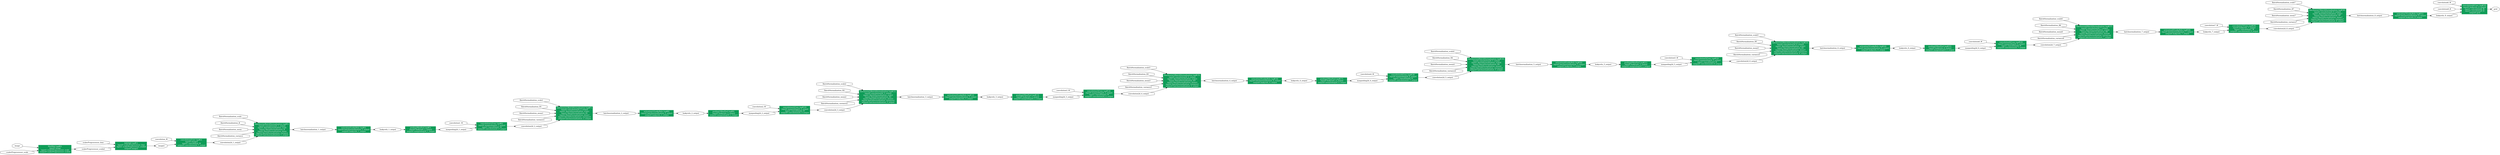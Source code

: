 digraph "Example Model" {
	graph [bb="0,0,16726,1278",
		rankdir=LR
	];
	node [label="\N"];
	"Mul/Mul (op#0)\n input0 image\n input1 scalerPreprocessor_scale\n output0 scalerPreprocessor_scaled"	[URL="javascript:alert('')",
		color="#0F9D58",
		fontcolor="#FFFFFF",
		height=0.94444,
		pos="353.36,45",
		shape=box,
		style=filled,
		width=2.875];
	scalerPreprocessor_scaled0	[height=0.5,
		label=scalerPreprocessor_scaled,
		pos="604.01,45",
		shape=octagon,
		width=3.0876];
	"Mul/Mul (op#0)\n input0 image\n input1 scalerPreprocessor_scale\n output0 scalerPreprocessor_scaled" -> scalerPreprocessor_scaled0	[pos="e,492.62,45 456.93,45 465.39,45 474,45 482.57,45"];
	image0	[height=0.5,
		label=image,
		pos="106.93,72",
		shape=octagon,
		width=0.97707];
	image0 -> "Mul/Mul (op#0)\n input0 image\n input1 scalerPreprocessor_scale\n output0 scalerPreprocessor_scaled"	[pos="e,249.67,56.343 142.18,68.217 167.76,65.392 204.27,61.358 239.71,57.443"];
	scalerPreprocessor_scale0	[height=0.5,
		label=scalerPreprocessor_scale,
		pos="106.93,18",
		shape=octagon,
		width=2.9703];
	scalerPreprocessor_scale0 -> "Mul/Mul (op#0)\n input0 image\n input1 scalerPreprocessor_scale\n output0 scalerPreprocessor_scaled"	[pos="e,249.48,33.636 198.6,28.015 211.94,29.489 225.81,31.022 239.53,32.537"];
	"Add/Add (op#1)\n input0 scalerPreprocessor_bias\n input1 scalerPreprocessor_scaled\n output0 image2"	[URL="javascript:alert('')",
		color="#0F9D58",
		fontcolor="#FFFFFF",
		height=0.94444,
		pos="851.17,72",
		shape=box,
		style=filled,
		width=2.7778];
	scalerPreprocessor_scaled0 -> "Add/Add (op#1)\n input0 scalerPreprocessor_bias\n input1 scalerPreprocessor_scaled\n output0 image2"	[pos="e,750.93,61.07 698.39,55.285 712.22,56.808 726.58,58.389 740.7,59.944"];
	image20	[height=0.5,
		label=image2,
		pos="1058.2,72",
		shape=octagon,
		width=1.1139];
	"Add/Add (op#1)\n input0 scalerPreprocessor_bias\n input1 scalerPreprocessor_scaled\n output0 image2" -> image20	[pos="e,1017.7,72 951.39,72 970.86,72 990.49,72 1007.5,72"];
	scalerPreprocessor_bias0	[height=0.5,
		label=scalerPreprocessor_bias,
		pos="604.01,99",
		shape=octagon,
		width=2.8531];
	scalerPreprocessor_bias0 -> "Add/Add (op#1)\n input0 scalerPreprocessor_bias\n input1 scalerPreprocessor_scaled\n output0 image2"	[pos="e,750.82,82.941 693.87,89.214 709.04,87.543 724.96,85.789 740.6,84.067"];
	"convolution/Conv (op#2)\n input0 image2\n input1 convolution_W\n output0 convolution2d_1_output"	[URL="javascript:alert('')",
		color="#0F9D58",
		fontcolor="#FFFFFF",
		height=0.94444,
		pos="1264.3,99",
		shape=box,
		style=filled,
		width=2.75];
	image20 -> "convolution/Conv (op#2)\n input0 image2\n input1 convolution_W\n output0 convolution2d_1_output"	[pos="e,1165.2,86.021 1098.6,77.206 1115,79.379 1134.9,82.02 1155.2,84.703"];
	convolution2d_1_output0	[height=0.5,
		label=convolution2d_1_output,
		pos="1525.2,99",
		shape=octagon,
		width=2.9117];
	"convolution/Conv (op#2)\n input0 image2\n input1 convolution_W\n output0 convolution2d_1_output" -> convolution2d_1_output0	[pos="e,1420.4,99 1363.5,99 1378.8,99 1394.7,99 1410.2,99"];
	convolution_W0	[height=0.5,
		label=convolution_W,
		pos="1058.2,126",
		shape=octagon,
		width=1.9737];
	convolution_W0 -> "convolution/Conv (op#2)\n input0 image2\n input1 convolution_W\n output0 convolution2d_1_output"	[pos="e,1165.2,111.98 1124.6,117.35 1134.4,116.05 1144.8,114.68 1155.2,113.3"];
	"batchnorm/BatchNormalization (op#3)\n input0 convolution2d_1_output\n input1 BatchNormalization_scale\n input2 BatchNormalization_\
B\n input3 BatchNormalization_mean\n input4 BatchNormalization_variance\n output0 batchnormalization_1_output"	[URL="javascript:alert('')",
		color="#0F9D58",
		fontcolor="#FFFFFF",
		height=1.5694,
		pos="1801.6,207",
		shape=box,
		style=filled,
		width=3.1806];
	convolution2d_1_output0 -> "batchnorm/BatchNormalization (op#3)\n input0 convolution2d_1_output\n input1 BatchNormalization_scale\n input2 BatchNormalization_\
B\n input3 BatchNormalization_mean\n input4 BatchNormalization_variance\n output0 batchnormalization_1_output"	[pos="e,1705.6,150.35 1600.8,111.51 1617.6,115.32 1635.2,120.1 1651.1,126 1666.1,131.56 1681.5,138.4 1696.4,145.73"];
	batchnormalization_1_output0	[height=0.5,
		label=batchnormalization_1_output,
		pos="2075.9,207",
		shape=octagon,
		width=3.4393];
	"batchnorm/BatchNormalization (op#3)\n input0 convolution2d_1_output\n input1 BatchNormalization_scale\n input2 BatchNormalization_\
B\n input3 BatchNormalization_mean\n input4 BatchNormalization_variance\n output0 batchnormalization_1_output" -> batchnormalization_1_output0	[pos="e,1951.9,207 1916.1,207 1924.6,207 1933.2,207 1941.8,207"];
	BatchNormalization_scale0	[height=0.5,
		label=BatchNormalization_scale,
		pos="1525.2,315",
		shape=octagon,
		width=3.1462];
	BatchNormalization_scale0 -> "batchnorm/BatchNormalization (op#3)\n input0 convolution2d_1_output\n input1 BatchNormalization_scale\n input2 BatchNormalization_\
B\n input3 BatchNormalization_mean\n input4 BatchNormalization_variance\n output0 batchnormalization_1_output"	[pos="e,1705.6,263.65 1603.2,301.96 1619.2,298.24 1635.9,293.63 1651.1,288 1666.1,282.44 1681.5,275.6 1696.4,268.27"];
	BatchNormalization_B0	[height=0.5,
		label=BatchNormalization_B,
		pos="1525.2,261",
		shape=octagon,
		width=2.7944];
	BatchNormalization_B0 -> "batchnorm/BatchNormalization (op#3)\n input0 convolution2d_1_output\n input1 BatchNormalization_scale\n input2 BatchNormalization_\
B\n input3 BatchNormalization_mean\n input4 BatchNormalization_variance\n output0 batchnormalization_1_output"	[pos="e,1687.1,229.33 1593.7,247.72 1618.9,242.76 1648.3,236.96 1677,231.32"];
	BatchNormalization_mean0	[height=0.5,
		label=BatchNormalization_mean,
		pos="1525.2,207",
		shape=octagon,
		width=3.2048];
	BatchNormalization_mean0 -> "batchnorm/BatchNormalization (op#3)\n input0 convolution2d_1_output\n input1 BatchNormalization_scale\n input2 BatchNormalization_\
B\n input3 BatchNormalization_mean\n input4 BatchNormalization_variance\n output0 batchnormalization_1_output"	[pos="e,1686.9,207 1640.6,207 1652.5,207 1664.7,207 1676.8,207"];
	BatchNormalization_variance0	[height=0.5,
		label=BatchNormalization_variance,
		pos="1525.2,153",
		shape=octagon,
		width=3.4979];
	BatchNormalization_variance0 -> "batchnorm/BatchNormalization (op#3)\n input0 convolution2d_1_output\n input1 BatchNormalization_scale\n input2 BatchNormalization_\
B\n input3 BatchNormalization_mean\n input4 BatchNormalization_variance\n output0 batchnormalization_1_output"	[pos="e,1687.1,184.66 1600.8,167.68 1624.4,172.32 1651.1,177.58 1677.1,182.7"];
	"activation/LeakyRelu (op#4)\n input0 batchnormalization_1_output\n output0 leakyrelu_1_output"	[URL="javascript:alert('')",
		color="#0F9D58",
		fontcolor="#FFFFFF",
		height=0.73611,
		pos="2344.8,207",
		shape=box,
		style=filled,
		width=3.0278];
	batchnormalization_1_output0 -> "activation/LeakyRelu (op#4)\n input0 batchnormalization_1_output\n output0 leakyrelu_1_output"	[pos="e,2235.5,207 2199.8,207 2208.3,207 2216.8,207 2225.2,207"];
	leakyrelu_1_output0	[height=0.5,
		label=leakyrelu_1_output,
		pos="2575.6,207",
		shape=octagon,
		width=2.3841];
	"activation/LeakyRelu (op#4)\n input0 batchnormalization_1_output\n output0 leakyrelu_1_output" -> leakyrelu_1_output0	[pos="e,2489.6,207 2453.8,207 2462.4,207 2471,207 2479.4,207"];
	"pooling/MaxPool (op#5)\n input0 leakyrelu_1_output\n output0 maxpooling2d_1_output"	[URL="javascript:alert('')",
		color="#0F9D58",
		fontcolor="#FFFFFF",
		height=0.73611,
		pos="2796.9,207",
		shape=box,
		style=filled,
		width=2.7639];
	leakyrelu_1_output0 -> "pooling/MaxPool (op#5)\n input0 leakyrelu_1_output\n output0 maxpooling2d_1_output"	[pos="e,2697.1,207 2661.4,207 2669.8,207 2678.4,207 2687,207"];
	maxpooling2d_1_output0	[height=0.5,
		label=maxpooling2d_1_output,
		pos="3037.9,207",
		shape=octagon,
		width=2.9312];
	"pooling/MaxPool (op#5)\n input0 leakyrelu_1_output\n output0 maxpooling2d_1_output" -> maxpooling2d_1_output0	[pos="e,2932.4,207 2896.5,207 2905,207 2913.7,207 2922.3,207"];
	"convolution1/Conv (op#6)\n input0 maxpooling2d_1_output\n input1 convolution1_W\n output0 convolution2d_2_output"	[URL="javascript:alert('')",
		color="#0F9D58",
		fontcolor="#FFFFFF",
		height=0.94444,
		pos="3278.5,234",
		shape=box,
		style=filled,
		width=2.75];
	maxpooling2d_1_output0 -> "convolution1/Conv (op#6)\n input0 maxpooling2d_1_output\n input1 convolution1_W\n output0 convolution2d_2_output"	[pos="e,3179.2,222.88 3128.1,217.09 3141.5,218.61 3155.5,220.19 3169.2,221.75"];
	convolution2d_2_output0	[height=0.5,
		label=convolution2d_2_output,
		pos="3544.3,234",
		shape=octagon,
		width=2.9117];
	"convolution1/Conv (op#6)\n input0 maxpooling2d_1_output\n input1 convolution1_W\n output0 convolution2d_2_output" -> convolution2d_2_output0	[pos="e,3439.2,234 3377.7,234 3394.5,234 3412,234 3429.2,234"];
	convolution1_W0	[height=0.5,
		label=convolution1_W,
		pos="3037.9,261",
		shape=octagon,
		width=2.1105];
	convolution1_W0 -> "convolution1/Conv (op#6)\n input0 maxpooling2d_1_output\n input1 convolution1_W\n output0 convolution2d_2_output"	[pos="e,3179.1,245.14 3111.1,252.83 3129.4,250.76 3149.3,248.5 3168.9,246.29"];
	"batchnorm1/BatchNormalization (op#7)\n input0 convolution2d_2_output\n input1 BatchNormalization_scale1\n input2 BatchNormalization_\
B1\n input3 BatchNormalization_mean1\n input4 BatchNormalization_variance1\n output0 batchnormalization_2_output"	[URL="javascript:alert('')",
		color="#0F9D58",
		fontcolor="#FFFFFF",
		height=1.5694,
		pos="3829.1,342",
		shape=box,
		style=filled,
		width=3.2778];
	convolution2d_2_output0 -> "batchnorm1/BatchNormalization (op#7)\n input0 convolution2d_2_output\n input1 BatchNormalization_scale1\n input2 BatchNormalization_\
B1\n input3 BatchNormalization_mean1\n input4 BatchNormalization_variance1\n output0 batchnormalization_2_output"	[pos="e,3731.3,285.49 3621.8,246.17 3639.6,250.02 3658.3,254.91 3675.1,261 3690.7,266.62 3706.7,273.58 3722.2,281.05"];
	batchnormalization_2_output0	[height=0.5,
		label=batchnormalization_2_output,
		pos="4107,342",
		shape=octagon,
		width=3.4393];
	"batchnorm1/BatchNormalization (op#7)\n input0 convolution2d_2_output\n input1 BatchNormalization_scale1\n input2 BatchNormalization_\
B1\n input3 BatchNormalization_mean1\n input4 BatchNormalization_variance1\n output0 batchnormalization_2_output" -> batchnormalization_2_output0	[pos="e,3983,342 3947.5,342 3955.9,342 3964.3,342 3972.7,342"];
	BatchNormalization_scale10	[height=0.5,
		label=BatchNormalization_scale1,
		pos="3544.3,450",
		shape=octagon,
		width=3.2634];
	BatchNormalization_scale10 -> "batchnorm1/BatchNormalization (op#7)\n input0 convolution2d_2_output\n input1 BatchNormalization_scale1\n input2 BatchNormalization_\
B1\n input3 BatchNormalization_mean1\n input4 BatchNormalization_variance1\n output0 batchnormalization_2_output"	[pos="e,3731.3,398.51 3625.6,437 3642.2,433.28 3659.4,428.66 3675.1,423 3690.7,417.38 3706.7,410.42 3722.2,402.95"];
	BatchNormalization_B10	[height=0.5,
		label=BatchNormalization_B1,
		pos="3544.3,396",
		shape=octagon,
		width=2.9117];
	BatchNormalization_B10 -> "batchnorm1/BatchNormalization (op#7)\n input0 convolution2d_2_output\n input1 BatchNormalization_scale1\n input2 BatchNormalization_\
B1\n input3 BatchNormalization_mean1\n input4 BatchNormalization_variance1\n output0 batchnormalization_2_output"	[pos="e,3710.9,364.39 3615.2,382.65 3641.2,377.7 3671.5,371.91 3700.9,366.29"];
	BatchNormalization_mean10	[height=0.5,
		label=BatchNormalization_mean1,
		pos="3544.3,342",
		shape=octagon,
		width=3.322];
	BatchNormalization_mean10 -> "batchnorm1/BatchNormalization (op#7)\n input0 convolution2d_2_output\n input1 BatchNormalization_scale1\n input2 BatchNormalization_\
B1\n input3 BatchNormalization_mean1\n input4 BatchNormalization_variance1\n output0 batchnormalization_2_output"	[pos="e,3711.1,342 3664,342 3676.2,342 3688.6,342 3700.8,342"];
	BatchNormalization_variance10	[height=0.5,
		label=BatchNormalization_variance1,
		pos="3544.3,288",
		shape=octagon,
		width=3.6347];
	BatchNormalization_variance10 -> "batchnorm1/BatchNormalization (op#7)\n input0 convolution2d_2_output\n input1 BatchNormalization_scale1\n input2 BatchNormalization_\
B1\n input3 BatchNormalization_mean1\n input4 BatchNormalization_variance1\n output0 batchnormalization_2_output"	[pos="e,3711.1,319.66 3622.6,302.76 3646.9,307.4 3674.5,312.66 3701.3,317.78"];
	"activation1/LeakyRelu (op#8)\n input0 batchnormalization_2_output\n output0 leakyrelu_2_output"	[URL="javascript:alert('')",
		color="#0F9D58",
		fontcolor="#FFFFFF",
		height=0.73611,
		pos="4375.8,342",
		shape=box,
		style=filled,
		width=3.0278];
	batchnormalization_2_output0 -> "activation1/LeakyRelu (op#8)\n input0 batchnormalization_2_output\n output0 leakyrelu_2_output"	[pos="e,4266.5,342 4230.8,342 4239.3,342 4247.8,342 4256.2,342"];
	leakyrelu_2_output0	[height=0.5,
		label=leakyrelu_2_output,
		pos="4606.6,342",
		shape=octagon,
		width=2.3841];
	"activation1/LeakyRelu (op#8)\n input0 batchnormalization_2_output\n output0 leakyrelu_2_output" -> leakyrelu_2_output0	[pos="e,4520.7,342 4484.8,342 4493.4,342 4502,342 4510.4,342"];
	"pooling1/MaxPool (op#9)\n input0 leakyrelu_2_output\n output0 maxpooling2d_2_output"	[URL="javascript:alert('')",
		color="#0F9D58",
		fontcolor="#FFFFFF",
		height=0.73611,
		pos="4827.9,342",
		shape=box,
		style=filled,
		width=2.7639];
	leakyrelu_2_output0 -> "pooling1/MaxPool (op#9)\n input0 leakyrelu_2_output\n output0 maxpooling2d_2_output"	[pos="e,4728.1,342 4692.4,342 4700.8,342 4709.4,342 4718,342"];
	maxpooling2d_2_output0	[height=0.5,
		label=maxpooling2d_2_output,
		pos="5069,342",
		shape=octagon,
		width=2.9312];
	"pooling1/MaxPool (op#9)\n input0 leakyrelu_2_output\n output0 maxpooling2d_2_output" -> maxpooling2d_2_output0	[pos="e,4963.4,342 4927.5,342 4936,342 4944.7,342 4953.3,342"];
	"convolution2/Conv (op#10)\n input0 maxpooling2d_2_output\n input1 convolution2_W\n output0 convolution2d_3_output"	[URL="javascript:alert('')",
		color="#0F9D58",
		fontcolor="#FFFFFF",
		height=0.94444,
		pos="5309.5,369",
		shape=box,
		style=filled,
		width=2.75];
	maxpooling2d_2_output0 -> "convolution2/Conv (op#10)\n input0 maxpooling2d_2_output\n input1 convolution2_W\n output0 convolution2d_3_output"	[pos="e,5210.2,357.88 5159.1,352.09 5172.5,353.61 5186.5,355.19 5200.3,356.75"];
	convolution2d_3_output0	[height=0.5,
		label=convolution2d_3_output,
		pos="5575.3,369",
		shape=octagon,
		width=2.9117];
	"convolution2/Conv (op#10)\n input0 maxpooling2d_2_output\n input1 convolution2_W\n output0 convolution2d_3_output" -> convolution2d_3_output0	[pos="e,5470.3,369 5408.7,369 5425.5,369 5443.1,369 5460.2,369"];
	convolution2_W0	[height=0.5,
		label=convolution2_W,
		pos="5069,396",
		shape=octagon,
		width=2.1105];
	convolution2_W0 -> "convolution2/Conv (op#10)\n input0 maxpooling2d_2_output\n input1 convolution2_W\n output0 convolution2d_3_output"	[pos="e,5210.1,380.14 5142.2,387.83 5160.4,385.76 5180.3,383.5 5199.9,381.29"];
	"batchnorm2/BatchNormalization (op#11)\n input0 convolution2d_3_output\n input1 BatchNormalization_scale2\n input2 BatchNormalization_\
B2\n input3 BatchNormalization_mean2\n input4 BatchNormalization_variance2\n output0 batchnormalization_3_output"	[URL="javascript:alert('')",
		color="#0F9D58",
		fontcolor="#FFFFFF",
		height=1.5694,
		pos="5863.2,477",
		shape=box,
		style=filled,
		width=3.3611];
	convolution2d_3_output0 -> "batchnorm2/BatchNormalization (op#11)\n input0 convolution2d_3_output\n input1 BatchNormalization_scale2\n input2 BatchNormalization_\
B2\n input3 BatchNormalization_mean2\n input4 BatchNormalization_variance2\n output0 batchnormalization_3_output"	[pos="e,5762.9,420.33 5652.5,381.2 5670.4,385.06 5689.1,389.94 5706.2,396 5721.9,401.6 5738.1,408.51 5753.7,415.92"];
	batchnormalization_3_output0	[height=0.5,
		label=batchnormalization_3_output,
		pos="6144,477",
		shape=octagon,
		width=3.4393];
	"batchnorm2/BatchNormalization (op#11)\n input0 convolution2d_3_output\n input1 BatchNormalization_scale2\n input2 BatchNormalization_\
B2\n input3 BatchNormalization_mean2\n input4 BatchNormalization_variance2\n output0 batchnormalization_3_output" -> batchnormalization_3_output0	[pos="e,6020,477 5984.4,477 5992.9,477 6001.5,477 6010,477"];
	BatchNormalization_scale20	[height=0.5,
		label=BatchNormalization_scale2,
		pos="5575.3,585",
		shape=octagon,
		width=3.2634];
	BatchNormalization_scale20 -> "batchnorm2/BatchNormalization (op#11)\n input0 convolution2d_3_output\n input1 BatchNormalization_scale2\n input2 BatchNormalization_\
B2\n input3 BatchNormalization_mean2\n input4 BatchNormalization_variance2\n output0 batchnormalization_3_output"	[pos="e,5762.9,533.67 5656.6,571.9 5673.2,568.19 5690.5,563.6 5706.2,558 5721.9,552.4 5738.1,545.49 5753.7,538.08"];
	BatchNormalization_B20	[height=0.5,
		label=BatchNormalization_B2,
		pos="5575.3,531",
		shape=octagon,
		width=2.9117];
	BatchNormalization_B20 -> "batchnorm2/BatchNormalization (op#11)\n input0 convolution2d_3_output\n input1 BatchNormalization_scale2\n input2 BatchNormalization_\
B2\n input3 BatchNormalization_mean2\n input4 BatchNormalization_variance2\n output0 batchnormalization_3_output"	[pos="e,5742,499.7 5646.6,517.72 5672.5,512.84 5702.6,507.14 5732,501.58"];
	BatchNormalization_mean20	[height=0.5,
		label=BatchNormalization_mean2,
		pos="5575.3,477",
		shape=octagon,
		width=3.322];
	BatchNormalization_mean20 -> "batchnorm2/BatchNormalization (op#11)\n input0 convolution2d_3_output\n input1 BatchNormalization_scale2\n input2 BatchNormalization_\
B2\n input3 BatchNormalization_mean2\n input4 BatchNormalization_variance2\n output0 batchnormalization_3_output"	[pos="e,5742,477 5695.1,477 5707.2,477 5719.5,477 5731.7,477"];
	BatchNormalization_variance20	[height=0.5,
		label=BatchNormalization_variance2,
		pos="5575.3,423",
		shape=octagon,
		width=3.6347];
	BatchNormalization_variance20 -> "batchnorm2/BatchNormalization (op#11)\n input0 convolution2d_3_output\n input1 BatchNormalization_scale2\n input2 BatchNormalization_\
B2\n input3 BatchNormalization_mean2\n input4 BatchNormalization_variance2\n output0 batchnormalization_3_output"	[pos="e,5742,454.3 5654.1,437.68 5678.1,442.23 5705.3,447.36 5731.9,452.38"];
	"activation2/LeakyRelu (op#12)\n input0 batchnormalization_3_output\n output0 leakyrelu_3_output"	[URL="javascript:alert('')",
		color="#0F9D58",
		fontcolor="#FFFFFF",
		height=0.73611,
		pos="6412.8,477",
		shape=box,
		style=filled,
		width=3.0278];
	batchnormalization_3_output0 -> "activation2/LeakyRelu (op#12)\n input0 batchnormalization_3_output\n output0 leakyrelu_3_output"	[pos="e,6303.5,477 6267.9,477 6276.3,477 6284.8,477 6293.3,477"];
	leakyrelu_3_output0	[height=0.5,
		label=leakyrelu_3_output,
		pos="6643.6,477",
		shape=octagon,
		width=2.3841];
	"activation2/LeakyRelu (op#12)\n input0 batchnormalization_3_output\n output0 leakyrelu_3_output" -> leakyrelu_3_output0	[pos="e,6557.7,477 6521.9,477 6530.4,477 6539,477 6547.5,477"];
	"pooling2/MaxPool (op#13)\n input0 leakyrelu_3_output\n output0 maxpooling2d_3_output"	[URL="javascript:alert('')",
		color="#0F9D58",
		fontcolor="#FFFFFF",
		height=0.73611,
		pos="6865,477",
		shape=box,
		style=filled,
		width=2.7639];
	leakyrelu_3_output0 -> "pooling2/MaxPool (op#13)\n input0 leakyrelu_3_output\n output0 maxpooling2d_3_output"	[pos="e,6765.1,477 6729.4,477 6737.8,477 6746.4,477 6755,477"];
	maxpooling2d_3_output0	[height=0.5,
		label=maxpooling2d_3_output,
		pos="7106,477",
		shape=octagon,
		width=2.9312];
	"pooling2/MaxPool (op#13)\n input0 leakyrelu_3_output\n output0 maxpooling2d_3_output" -> maxpooling2d_3_output0	[pos="e,7000.4,477 6964.6,477 6973.1,477 6981.7,477 6990.3,477"];
	"convolution3/Conv (op#14)\n input0 maxpooling2d_3_output\n input1 convolution3_W\n output0 convolution2d_4_output"	[URL="javascript:alert('')",
		color="#0F9D58",
		fontcolor="#FFFFFF",
		height=0.94444,
		pos="7346.5,504",
		shape=box,
		style=filled,
		width=2.75];
	maxpooling2d_3_output0 -> "convolution3/Conv (op#14)\n input0 maxpooling2d_3_output\n input1 convolution3_W\n output0 convolution2d_4_output"	[pos="e,7247.3,492.88 7196.1,487.09 7209.6,488.61 7223.5,490.19 7237.3,491.75"];
	convolution2d_4_output0	[height=0.5,
		label=convolution2d_4_output,
		pos="7612.4,504",
		shape=octagon,
		width=2.9117];
	"convolution3/Conv (op#14)\n input0 maxpooling2d_3_output\n input1 convolution3_W\n output0 convolution2d_4_output" -> convolution2d_4_output0	[pos="e,7507.3,504 7445.8,504 7462.5,504 7480.1,504 7497.2,504"];
	convolution3_W0	[height=0.5,
		label=convolution3_W,
		pos="7106,531",
		shape=octagon,
		width=2.1105];
	convolution3_W0 -> "convolution3/Conv (op#14)\n input0 maxpooling2d_3_output\n input1 convolution3_W\n output0 convolution2d_4_output"	[pos="e,7247.1,515.14 7179.2,522.83 7197.4,520.76 7217.4,518.5 7236.9,516.29"];
	"batchnorm3/BatchNormalization (op#15)\n input0 convolution2d_4_output\n input1 BatchNormalization_scale3\n input2 BatchNormalization_\
B3\n input3 BatchNormalization_mean3\n input4 BatchNormalization_variance3\n output0 batchnormalization_4_output"	[URL="javascript:alert('')",
		color="#0F9D58",
		fontcolor="#FFFFFF",
		height=1.5694,
		pos="7900.2,612",
		shape=box,
		style=filled,
		width=3.3611];
	convolution2d_4_output0 -> "batchnorm3/BatchNormalization (op#15)\n input0 convolution2d_4_output\n input1 BatchNormalization_scale3\n input2 BatchNormalization_\
B3\n input3 BatchNormalization_mean3\n input4 BatchNormalization_variance3\n output0 batchnormalization_4_output"	[pos="e,7799.9,555.33 7689.5,516.2 7707.4,520.06 7726.2,524.94 7743.2,531 7758.9,536.6 7775.1,543.51 7790.7,550.92"];
	batchnormalization_4_output0	[height=0.5,
		label=batchnormalization_4_output,
		pos="8181,612",
		shape=octagon,
		width=3.4393];
	"batchnorm3/BatchNormalization (op#15)\n input0 convolution2d_4_output\n input1 BatchNormalization_scale3\n input2 BatchNormalization_\
B3\n input3 BatchNormalization_mean3\n input4 BatchNormalization_variance3\n output0 batchnormalization_4_output" -> batchnormalization_4_output0	[pos="e,8057.1,612 8021.5,612 8029.9,612 8038.5,612 8047.1,612"];
	BatchNormalization_scale30	[height=0.5,
		label=BatchNormalization_scale3,
		pos="7612.4,720",
		shape=octagon,
		width=3.2634];
	BatchNormalization_scale30 -> "batchnorm3/BatchNormalization (op#15)\n input0 convolution2d_4_output\n input1 BatchNormalization_scale3\n input2 BatchNormalization_\
B3\n input3 BatchNormalization_mean3\n input4 BatchNormalization_variance3\n output0 batchnormalization_4_output"	[pos="e,7799.9,668.67 7693.6,706.9 7710.2,703.19 7727.5,698.6 7743.2,693 7758.9,687.4 7775.1,680.49 7790.7,673.08"];
	BatchNormalization_B30	[height=0.5,
		label=BatchNormalization_B3,
		pos="7612.4,666",
		shape=octagon,
		width=2.9117];
	BatchNormalization_B30 -> "batchnorm3/BatchNormalization (op#15)\n input0 convolution2d_4_output\n input1 BatchNormalization_scale3\n input2 BatchNormalization_\
B3\n input3 BatchNormalization_mean3\n input4 BatchNormalization_variance3\n output0 batchnormalization_4_output"	[pos="e,7779,634.7 7683.6,652.72 7709.5,647.84 7739.6,642.14 7769.1,636.58"];
	BatchNormalization_mean30	[height=0.5,
		label=BatchNormalization_mean3,
		pos="7612.4,612",
		shape=octagon,
		width=3.322];
	BatchNormalization_mean30 -> "batchnorm3/BatchNormalization (op#15)\n input0 convolution2d_4_output\n input1 BatchNormalization_scale3\n input2 BatchNormalization_\
B3\n input3 BatchNormalization_mean3\n input4 BatchNormalization_variance3\n output0 batchnormalization_4_output"	[pos="e,7779,612 7732.1,612 7744.2,612 7756.5,612 7768.8,612"];
	BatchNormalization_variance30	[height=0.5,
		label=BatchNormalization_variance3,
		pos="7612.4,558",
		shape=octagon,
		width=3.6347];
	BatchNormalization_variance30 -> "batchnorm3/BatchNormalization (op#15)\n input0 convolution2d_4_output\n input1 BatchNormalization_scale3\n input2 BatchNormalization_\
B3\n input3 BatchNormalization_mean3\n input4 BatchNormalization_variance3\n output0 batchnormalization_4_output"	[pos="e,7779,589.3 7691.1,572.68 7715.1,577.23 7742.3,582.36 7768.9,587.38"];
	"activation3/LeakyRelu (op#16)\n input0 batchnormalization_4_output\n output0 leakyrelu_4_output"	[URL="javascript:alert('')",
		color="#0F9D58",
		fontcolor="#FFFFFF",
		height=0.73611,
		pos="8449.8,612",
		shape=box,
		style=filled,
		width=3.0278];
	batchnormalization_4_output0 -> "activation3/LeakyRelu (op#16)\n input0 batchnormalization_4_output\n output0 leakyrelu_4_output"	[pos="e,8340.5,612 8304.9,612 8313.3,612 8321.9,612 8330.3,612"];
	leakyrelu_4_output0	[height=0.5,
		label=leakyrelu_4_output,
		pos="8680.7,612",
		shape=octagon,
		width=2.3841];
	"activation3/LeakyRelu (op#16)\n input0 batchnormalization_4_output\n output0 leakyrelu_4_output" -> leakyrelu_4_output0	[pos="e,8594.7,612 8558.9,612 8567.4,612 8576,612 8584.5,612"];
	"pooling3/MaxPool (op#17)\n input0 leakyrelu_4_output\n output0 maxpooling2d_4_output"	[URL="javascript:alert('')",
		color="#0F9D58",
		fontcolor="#FFFFFF",
		height=0.73611,
		pos="8902,612",
		shape=box,
		style=filled,
		width=2.7639];
	leakyrelu_4_output0 -> "pooling3/MaxPool (op#17)\n input0 leakyrelu_4_output\n output0 maxpooling2d_4_output"	[pos="e,8802.2,612 8766.5,612 8774.9,612 8783.5,612 8792.1,612"];
	maxpooling2d_4_output0	[height=0.5,
		label=maxpooling2d_4_output,
		pos="9143,612",
		shape=octagon,
		width=2.9312];
	"pooling3/MaxPool (op#17)\n input0 leakyrelu_4_output\n output0 maxpooling2d_4_output" -> maxpooling2d_4_output0	[pos="e,9037.4,612 9001.6,612 9010.1,612 9018.7,612 9027.4,612"];
	"convolution4/Conv (op#18)\n input0 maxpooling2d_4_output\n input1 convolution4_W\n output0 convolution2d_5_output"	[URL="javascript:alert('')",
		color="#0F9D58",
		fontcolor="#FFFFFF",
		height=0.94444,
		pos="9383.5,639",
		shape=box,
		style=filled,
		width=2.75];
	maxpooling2d_4_output0 -> "convolution4/Conv (op#18)\n input0 maxpooling2d_4_output\n input1 convolution4_W\n output0 convolution2d_5_output"	[pos="e,9284.3,627.88 9233.2,622.09 9246.6,623.61 9260.5,625.19 9274.3,626.75"];
	convolution2d_5_output0	[height=0.5,
		label=convolution2d_5_output,
		pos="9649.4,639",
		shape=octagon,
		width=2.9117];
	"convolution4/Conv (op#18)\n input0 maxpooling2d_4_output\n input1 convolution4_W\n output0 convolution2d_5_output" -> convolution2d_5_output0	[pos="e,9544.3,639 9482.8,639 9499.6,639 9517.1,639 9534.3,639"];
	convolution4_W0	[height=0.5,
		label=convolution4_W,
		pos="9143,666",
		shape=octagon,
		width=2.1105];
	convolution4_W0 -> "convolution4/Conv (op#18)\n input0 maxpooling2d_4_output\n input1 convolution4_W\n output0 convolution2d_5_output"	[pos="e,9284.2,650.14 9216.2,657.83 9234.4,655.76 9254.4,653.5 9274,651.29"];
	"batchnorm4/BatchNormalization (op#19)\n input0 convolution2d_5_output\n input1 BatchNormalization_scale4\n input2 BatchNormalization_\
B4\n input3 BatchNormalization_mean4\n input4 BatchNormalization_variance4\n output0 batchnormalization_5_output"	[URL="javascript:alert('')",
		color="#0F9D58",
		fontcolor="#FFFFFF",
		height=1.5694,
		pos="9937.2,747",
		shape=box,
		style=filled,
		width=3.3611];
	convolution2d_5_output0 -> "batchnorm4/BatchNormalization (op#19)\n input0 convolution2d_5_output\n input1 BatchNormalization_scale4\n input2 BatchNormalization_\
B4\n input3 BatchNormalization_mean4\n input4 BatchNormalization_variance4\n output0 batchnormalization_5_output"	[pos="e,9836.9,690.33 9726.5,651.2 9744.4,655.06 9763.2,659.94 9780.2,666 9796,671.6 9812.1,678.51 9827.8,685.92"];
	batchnormalization_5_output0	[height=0.5,
		label=batchnormalization_5_output,
		pos="10218,747",
		shape=octagon,
		width=3.4393];
	"batchnorm4/BatchNormalization (op#19)\n input0 convolution2d_5_output\n input1 BatchNormalization_scale4\n input2 BatchNormalization_\
B4\n input3 BatchNormalization_mean4\n input4 BatchNormalization_variance4\n output0 batchnormalization_5_output" -> batchnormalization_5_output0	[pos="e,10094,747 10059,747 10067,747 10076,747 10084,747"];
	BatchNormalization_scale40	[height=0.5,
		label=BatchNormalization_scale4,
		pos="9649.4,855",
		shape=octagon,
		width=3.2634];
	BatchNormalization_scale40 -> "batchnorm4/BatchNormalization (op#19)\n input0 convolution2d_5_output\n input1 BatchNormalization_scale4\n input2 BatchNormalization_\
B4\n input3 BatchNormalization_mean4\n input4 BatchNormalization_variance4\n output0 batchnormalization_5_output"	[pos="e,9836.9,803.67 9730.6,841.9 9747.3,838.19 9764.5,833.6 9780.2,828 9796,822.4 9812.1,815.49 9827.8,808.08"];
	BatchNormalization_B40	[height=0.5,
		label=BatchNormalization_B4,
		pos="9649.4,801",
		shape=octagon,
		width=2.9117];
	BatchNormalization_B40 -> "batchnorm4/BatchNormalization (op#19)\n input0 convolution2d_5_output\n input1 BatchNormalization_scale4\n input2 BatchNormalization_\
B4\n input3 BatchNormalization_mean4\n input4 BatchNormalization_variance4\n output0 batchnormalization_5_output"	[pos="e,9816,769.7 9720.7,787.72 9746.5,782.84 9776.7,777.14 9806.1,771.58"];
	BatchNormalization_mean40	[height=0.5,
		label=BatchNormalization_mean4,
		pos="9649.4,747",
		shape=octagon,
		width=3.322];
	BatchNormalization_mean40 -> "batchnorm4/BatchNormalization (op#19)\n input0 convolution2d_5_output\n input1 BatchNormalization_scale4\n input2 BatchNormalization_\
B4\n input3 BatchNormalization_mean4\n input4 BatchNormalization_variance4\n output0 batchnormalization_5_output"	[pos="e,9816,747 9769.1,747 9781.2,747 9793.6,747 9805.8,747"];
	BatchNormalization_variance40	[height=0.5,
		label=BatchNormalization_variance4,
		pos="9649.4,693",
		shape=octagon,
		width=3.6347];
	BatchNormalization_variance40 -> "batchnorm4/BatchNormalization (op#19)\n input0 convolution2d_5_output\n input1 BatchNormalization_scale4\n input2 BatchNormalization_\
B4\n input3 BatchNormalization_mean4\n input4 BatchNormalization_variance4\n output0 batchnormalization_5_output"	[pos="e,9816.1,724.3 9728.1,707.68 9752.2,712.23 9779.3,717.36 9805.9,722.38"];
	"activation4/LeakyRelu (op#20)\n input0 batchnormalization_5_output\n output0 leakyrelu_5_output"	[URL="javascript:alert('')",
		color="#0F9D58",
		fontcolor="#FFFFFF",
		height=0.73611,
		pos="10487,747",
		shape=box,
		style=filled,
		width=3.0278];
	batchnormalization_5_output0 -> "activation4/LeakyRelu (op#20)\n input0 batchnormalization_5_output\n output0 leakyrelu_5_output"	[pos="e,10378,747 10342,747 10350,747 10359,747 10367,747"];
	leakyrelu_5_output0	[height=0.5,
		label=leakyrelu_5_output,
		pos="10718,747",
		shape=octagon,
		width=2.3841];
	"activation4/LeakyRelu (op#20)\n input0 batchnormalization_5_output\n output0 leakyrelu_5_output" -> leakyrelu_5_output0	[pos="e,10632,747 10596,747 10604,747 10613,747 10622,747"];
	"pooling4/MaxPool (op#21)\n input0 leakyrelu_5_output\n output0 maxpooling2d_5_output"	[URL="javascript:alert('')",
		color="#0F9D58",
		fontcolor="#FFFFFF",
		height=0.73611,
		pos="10939,747",
		shape=box,
		style=filled,
		width=2.7639];
	leakyrelu_5_output0 -> "pooling4/MaxPool (op#21)\n input0 leakyrelu_5_output\n output0 maxpooling2d_5_output"	[pos="e,10839,747 10803,747 10812,747 10821,747 10829,747"];
	maxpooling2d_5_output0	[height=0.5,
		label=maxpooling2d_5_output,
		pos="11180,747",
		shape=octagon,
		width=2.9312];
	"pooling4/MaxPool (op#21)\n input0 leakyrelu_5_output\n output0 maxpooling2d_5_output" -> maxpooling2d_5_output0	[pos="e,11074,747 11039,747 11047,747 11056,747 11064,747"];
	"convolution5/Conv (op#22)\n input0 maxpooling2d_5_output\n input1 convolution5_W\n output0 convolution2d_6_output"	[URL="javascript:alert('')",
		color="#0F9D58",
		fontcolor="#FFFFFF",
		height=0.94444,
		pos="11421,774",
		shape=box,
		style=filled,
		width=2.75];
	maxpooling2d_5_output0 -> "convolution5/Conv (op#22)\n input0 maxpooling2d_5_output\n input1 convolution5_W\n output0 convolution2d_6_output"	[pos="e,11321,762.88 11270,757.09 11284,758.61 11298,760.19 11311,761.75"];
	convolution2d_6_output0	[height=0.5,
		label=convolution2d_6_output,
		pos="11686,774",
		shape=octagon,
		width=2.9117];
	"convolution5/Conv (op#22)\n input0 maxpooling2d_5_output\n input1 convolution5_W\n output0 convolution2d_6_output" -> convolution2d_6_output0	[pos="e,11581,774 11520,774 11537,774 11554,774 11571,774"];
	convolution5_W0	[height=0.5,
		label=convolution5_W,
		pos="11180,801",
		shape=octagon,
		width=2.1105];
	convolution5_W0 -> "convolution5/Conv (op#22)\n input0 maxpooling2d_5_output\n input1 convolution5_W\n output0 convolution2d_6_output"	[pos="e,11321,785.14 11253,792.83 11271,790.76 11291,788.5 11311,786.29"];
	"batchnorm5/BatchNormalization (op#23)\n input0 convolution2d_6_output\n input1 BatchNormalization_scale5\n input2 BatchNormalization_\
B5\n input3 BatchNormalization_mean5\n input4 BatchNormalization_variance5\n output0 batchnormalization_6_output"	[URL="javascript:alert('')",
		color="#0F9D58",
		fontcolor="#FFFFFF",
		height=1.5694,
		pos="11974,882",
		shape=box,
		style=filled,
		width=3.3611];
	convolution2d_6_output0 -> "batchnorm5/BatchNormalization (op#23)\n input0 convolution2d_6_output\n input1 BatchNormalization_scale5\n input2 BatchNormalization_\
B5\n input3 BatchNormalization_mean5\n input4 BatchNormalization_variance5\n output0 batchnormalization_6_output"	[pos="e,11874,825.33 11764,786.2 11781,790.06 11800,794.94 11817,801 11833,806.6 11849,813.51 11865,820.92"];
	batchnormalization_6_output0	[height=0.5,
		label=batchnormalization_6_output,
		pos="12255,882",
		shape=octagon,
		width=3.4393];
	"batchnorm5/BatchNormalization (op#23)\n input0 convolution2d_6_output\n input1 BatchNormalization_scale5\n input2 BatchNormalization_\
B5\n input3 BatchNormalization_mean5\n input4 BatchNormalization_variance5\n output0 batchnormalization_6_output" -> batchnormalization_6_output0	[pos="e,12131,882 12096,882 12104,882 12113,882 12121,882"];
	BatchNormalization_scale50	[height=0.5,
		label=BatchNormalization_scale5,
		pos="11686,990",
		shape=octagon,
		width=3.2634];
	BatchNormalization_scale50 -> "batchnorm5/BatchNormalization (op#23)\n input0 convolution2d_6_output\n input1 BatchNormalization_scale5\n input2 BatchNormalization_\
B5\n input3 BatchNormalization_mean5\n input4 BatchNormalization_variance5\n output0 batchnormalization_6_output"	[pos="e,11874,938.67 11768,976.9 11784,973.19 11802,968.6 11817,963 11833,957.4 11849,950.49 11865,943.08"];
	BatchNormalization_B50	[height=0.5,
		label=BatchNormalization_B5,
		pos="11686,936",
		shape=octagon,
		width=2.9117];
	BatchNormalization_B50 -> "batchnorm5/BatchNormalization (op#23)\n input0 convolution2d_6_output\n input1 BatchNormalization_scale5\n input2 BatchNormalization_\
B5\n input3 BatchNormalization_mean5\n input4 BatchNormalization_variance5\n output0 batchnormalization_6_output"	[pos="e,11853,904.7 11758,922.72 11784,917.84 11814,912.14 11843,906.58"];
	BatchNormalization_mean50	[height=0.5,
		label=BatchNormalization_mean5,
		pos="11686,882",
		shape=octagon,
		width=3.322];
	BatchNormalization_mean50 -> "batchnorm5/BatchNormalization (op#23)\n input0 convolution2d_6_output\n input1 BatchNormalization_scale5\n input2 BatchNormalization_\
B5\n input3 BatchNormalization_mean5\n input4 BatchNormalization_variance5\n output0 batchnormalization_6_output"	[pos="e,11853,882 11806,882 11818,882 11831,882 11843,882"];
	BatchNormalization_variance50	[height=0.5,
		label=BatchNormalization_variance5,
		pos="11686,828",
		shape=octagon,
		width=3.6347];
	BatchNormalization_variance50 -> "batchnorm5/BatchNormalization (op#23)\n input0 convolution2d_6_output\n input1 BatchNormalization_scale5\n input2 BatchNormalization_\
B5\n input3 BatchNormalization_mean5\n input4 BatchNormalization_variance5\n output0 batchnormalization_6_output"	[pos="e,11853,859.3 11765,842.68 11789,847.23 11816,852.36 11843,857.38"];
	"activation5/LeakyRelu (op#24)\n input0 batchnormalization_6_output\n output0 leakyrelu_6_output"	[URL="javascript:alert('')",
		color="#0F9D58",
		fontcolor="#FFFFFF",
		height=0.73611,
		pos="12524,882",
		shape=box,
		style=filled,
		width=3.0278];
	batchnormalization_6_output0 -> "activation5/LeakyRelu (op#24)\n input0 batchnormalization_6_output\n output0 leakyrelu_6_output"	[pos="e,12415,882 12379,882 12387,882 12396,882 12404,882"];
	leakyrelu_6_output0	[height=0.5,
		label=leakyrelu_6_output,
		pos="12755,882",
		shape=octagon,
		width=2.3841];
	"activation5/LeakyRelu (op#24)\n input0 batchnormalization_6_output\n output0 leakyrelu_6_output" -> leakyrelu_6_output0	[pos="e,12669,882 12633,882 12641,882 12650,882 12659,882"];
	"pooling5/MaxPool (op#25)\n input0 leakyrelu_6_output\n output0 maxpooling2d_6_output"	[URL="javascript:alert('')",
		color="#0F9D58",
		fontcolor="#FFFFFF",
		height=0.73611,
		pos="12976,882",
		shape=box,
		style=filled,
		width=2.7639];
	leakyrelu_6_output0 -> "pooling5/MaxPool (op#25)\n input0 leakyrelu_6_output\n output0 maxpooling2d_6_output"	[pos="e,12876,882 12841,882 12849,882 12858,882 12866,882"];
	maxpooling2d_6_output0	[height=0.5,
		label=maxpooling2d_6_output,
		pos="13217,882",
		shape=octagon,
		width=2.9312];
	"pooling5/MaxPool (op#25)\n input0 leakyrelu_6_output\n output0 maxpooling2d_6_output" -> maxpooling2d_6_output0	[pos="e,13112,882 13076,882 13084,882 13093,882 13101,882"];
	"convolution6/Conv (op#26)\n input0 maxpooling2d_6_output\n input1 convolution6_W\n output0 convolution2d_7_output"	[URL="javascript:alert('')",
		color="#0F9D58",
		fontcolor="#FFFFFF",
		height=0.94444,
		pos="13458,909",
		shape=box,
		style=filled,
		width=2.75];
	maxpooling2d_6_output0 -> "convolution6/Conv (op#26)\n input0 maxpooling2d_6_output\n input1 convolution6_W\n output0 convolution2d_7_output"	[pos="e,13358,897.88 13307,892.09 13321,893.61 13335,895.19 13348,896.75"];
	convolution2d_7_output0	[height=0.5,
		label=convolution2d_7_output,
		pos="13723,909",
		shape=octagon,
		width=2.9117];
	"convolution6/Conv (op#26)\n input0 maxpooling2d_6_output\n input1 convolution6_W\n output0 convolution2d_7_output" -> convolution2d_7_output0	[pos="e,13618,909 13557,909 13574,909 13591,909 13608,909"];
	convolution6_W0	[height=0.5,
		label=convolution6_W,
		pos="13217,936",
		shape=octagon,
		width=2.1105];
	convolution6_W0 -> "convolution6/Conv (op#26)\n input0 maxpooling2d_6_output\n input1 convolution6_W\n output0 convolution2d_7_output"	[pos="e,13358,920.14 13290,927.83 13308,925.76 13328,923.5 13348,921.29"];
	"batchnorm6/BatchNormalization (op#27)\n input0 convolution2d_7_output\n input1 BatchNormalization_scale6\n input2 BatchNormalization_\
B6\n input3 BatchNormalization_mean6\n input4 BatchNormalization_variance6\n output0 batchnormalization_7_output"	[URL="javascript:alert('')",
		color="#0F9D58",
		fontcolor="#FFFFFF",
		height=1.5694,
		pos="14011,1017",
		shape=box,
		style=filled,
		width=3.3611];
	convolution2d_7_output0 -> "batchnorm6/BatchNormalization (op#27)\n input0 convolution2d_7_output\n input1 BatchNormalization_scale6\n input2 BatchNormalization_\
B6\n input3 BatchNormalization_mean6\n input4 BatchNormalization_variance6\n output0 batchnormalization_7_output"	[pos="e,13911,960.33 13801,921.2 13818,925.06 13837,929.94 13854,936 13870,941.6 13886,948.51 13902,955.92"];
	batchnormalization_7_output0	[height=0.5,
		label=batchnormalization_7_output,
		pos="14292,1017",
		shape=octagon,
		width=3.4393];
	"batchnorm6/BatchNormalization (op#27)\n input0 convolution2d_7_output\n input1 BatchNormalization_scale6\n input2 BatchNormalization_\
B6\n input3 BatchNormalization_mean6\n input4 BatchNormalization_variance6\n output0 batchnormalization_7_output" -> batchnormalization_7_output0	[pos="e,14168,1017 14133,1017 14141,1017 14150,1017 14158,1017"];
	BatchNormalization_scale60	[height=0.5,
		label=BatchNormalization_scale6,
		pos="13723,1125",
		shape=octagon,
		width=3.2634];
	BatchNormalization_scale60 -> "batchnorm6/BatchNormalization (op#27)\n input0 convolution2d_7_output\n input1 BatchNormalization_scale6\n input2 BatchNormalization_\
B6\n input3 BatchNormalization_mean6\n input4 BatchNormalization_variance6\n output0 batchnormalization_7_output"	[pos="e,13911,1073.7 13805,1111.9 13821,1108.2 13839,1103.6 13854,1098 13870,1092.4 13886,1085.5 13902,1078.1"];
	BatchNormalization_B60	[height=0.5,
		label=BatchNormalization_B6,
		pos="13723,1071",
		shape=octagon,
		width=2.9117];
	BatchNormalization_B60 -> "batchnorm6/BatchNormalization (op#27)\n input0 convolution2d_7_output\n input1 BatchNormalization_scale6\n input2 BatchNormalization_\
B6\n input3 BatchNormalization_mean6\n input4 BatchNormalization_variance6\n output0 batchnormalization_7_output"	[pos="e,13890,1039.7 13795,1057.7 13821,1052.8 13851,1047.1 13880,1041.6"];
	BatchNormalization_mean60	[height=0.5,
		label=BatchNormalization_mean6,
		pos="13723,1017",
		shape=octagon,
		width=3.322];
	BatchNormalization_mean60 -> "batchnorm6/BatchNormalization (op#27)\n input0 convolution2d_7_output\n input1 BatchNormalization_scale6\n input2 BatchNormalization_\
B6\n input3 BatchNormalization_mean6\n input4 BatchNormalization_variance6\n output0 batchnormalization_7_output"	[pos="e,13890,1017 13843,1017 13855,1017 13868,1017 13880,1017"];
	BatchNormalization_variance60	[height=0.5,
		label=BatchNormalization_variance6,
		pos="13723,963",
		shape=octagon,
		width=3.6347];
	BatchNormalization_variance60 -> "batchnorm6/BatchNormalization (op#27)\n input0 convolution2d_7_output\n input1 BatchNormalization_scale6\n input2 BatchNormalization_\
B6\n input3 BatchNormalization_mean6\n input4 BatchNormalization_variance6\n output0 batchnormalization_7_output"	[pos="e,13890,994.3 13802,977.68 13826,982.23 13853,987.36 13880,992.38"];
	"activation6/LeakyRelu (op#28)\n input0 batchnormalization_7_output\n output0 leakyrelu_7_output"	[URL="javascript:alert('')",
		color="#0F9D58",
		fontcolor="#FFFFFF",
		height=0.73611,
		pos="14561,1017",
		shape=box,
		style=filled,
		width=3.0278];
	batchnormalization_7_output0 -> "activation6/LeakyRelu (op#28)\n input0 batchnormalization_7_output\n output0 leakyrelu_7_output"	[pos="e,14452,1017 14416,1017 14424,1017 14433,1017 14441,1017"];
	leakyrelu_7_output0	[height=0.5,
		label=leakyrelu_7_output,
		pos="14792,1017",
		shape=octagon,
		width=2.3841];
	"activation6/LeakyRelu (op#28)\n input0 batchnormalization_7_output\n output0 leakyrelu_7_output" -> leakyrelu_7_output0	[pos="e,14706,1017 14670,1017 14679,1017 14687,1017 14696,1017"];
	"convolution7/Conv (op#29)\n input0 leakyrelu_7_output\n input1 convolution7_W\n output0 convolution2d_8_output"	[URL="javascript:alert('')",
		color="#0F9D58",
		fontcolor="#FFFFFF",
		height=0.94444,
		pos="15013,1044",
		shape=box,
		style=filled,
		width=2.75];
	leakyrelu_7_output0 -> "convolution7/Conv (op#29)\n input0 leakyrelu_7_output\n input1 convolution7_W\n output0 convolution2d_8_output"	[pos="e,14913,1031.9 14869,1026.4 14880,1027.7 14892,1029.2 14903,1030.6"];
	convolution2d_8_output0	[height=0.5,
		label=convolution2d_8_output,
		pos="15278,1044",
		shape=octagon,
		width=2.9117];
	"convolution7/Conv (op#29)\n input0 leakyrelu_7_output\n input1 convolution7_W\n output0 convolution2d_8_output" -> convolution2d_8_output0	[pos="e,15173,1044 15112,1044 15129,1044 15146,1044 15163,1044"];
	convolution7_W0	[height=0.5,
		label=convolution7_W,
		pos="14792,1071",
		shape=octagon,
		width=2.1105];
	convolution7_W0 -> "convolution7/Conv (op#29)\n input0 leakyrelu_7_output\n input1 convolution7_W\n output0 convolution2d_8_output"	[pos="e,14914,1056.1 14863,1062.3 14876,1060.7 14890,1059 14903,1057.3"];
	"batchnorm7/BatchNormalization (op#30)\n input0 convolution2d_8_output\n input1 BatchNormalization_scale7\n input2 BatchNormalization_\
B7\n input3 BatchNormalization_mean7\n input4 BatchNormalization_variance7\n output0 batchnormalization_8_output"	[URL="javascript:alert('')",
		color="#0F9D58",
		fontcolor="#FFFFFF",
		height=1.5694,
		pos="15566,1152",
		shape=box,
		style=filled,
		width=3.3611];
	convolution2d_8_output0 -> "batchnorm7/BatchNormalization (op#30)\n input0 convolution2d_8_output\n input1 BatchNormalization_scale7\n input2 BatchNormalization_\
B7\n input3 BatchNormalization_mean7\n input4 BatchNormalization_variance7\n output0 batchnormalization_8_output"	[pos="e,15466,1095.3 15356,1056.2 15373,1060.1 15392,1064.9 15409,1071 15425,1076.6 15441,1083.5 15457,1090.9"];
	batchnormalization_8_output0	[height=0.5,
		label=batchnormalization_8_output,
		pos="15847,1152",
		shape=octagon,
		width=3.4393];
	"batchnorm7/BatchNormalization (op#30)\n input0 convolution2d_8_output\n input1 BatchNormalization_scale7\n input2 BatchNormalization_\
B7\n input3 BatchNormalization_mean7\n input4 BatchNormalization_variance7\n output0 batchnormalization_8_output" -> batchnormalization_8_output0	[pos="e,15723,1152 15688,1152 15696,1152 15705,1152 15713,1152"];
	BatchNormalization_scale70	[height=0.5,
		label=BatchNormalization_scale7,
		pos="15278,1260",
		shape=octagon,
		width=3.2634];
	BatchNormalization_scale70 -> "batchnorm7/BatchNormalization (op#30)\n input0 convolution2d_8_output\n input1 BatchNormalization_scale7\n input2 BatchNormalization_\
B7\n input3 BatchNormalization_mean7\n input4 BatchNormalization_variance7\n output0 batchnormalization_8_output"	[pos="e,15466,1208.7 15360,1246.9 15376,1243.2 15394,1238.6 15409,1233 15425,1227.4 15441,1220.5 15457,1213.1"];
	BatchNormalization_B70	[height=0.5,
		label=BatchNormalization_B7,
		pos="15278,1206",
		shape=octagon,
		width=2.9117];
	BatchNormalization_B70 -> "batchnorm7/BatchNormalization (op#30)\n input0 convolution2d_8_output\n input1 BatchNormalization_scale7\n input2 BatchNormalization_\
B7\n input3 BatchNormalization_mean7\n input4 BatchNormalization_variance7\n output0 batchnormalization_8_output"	[pos="e,15445,1174.7 15350,1192.7 15376,1187.8 15406,1182.1 15435,1176.6"];
	BatchNormalization_mean70	[height=0.5,
		label=BatchNormalization_mean7,
		pos="15278,1152",
		shape=octagon,
		width=3.322];
	BatchNormalization_mean70 -> "batchnorm7/BatchNormalization (op#30)\n input0 convolution2d_8_output\n input1 BatchNormalization_scale7\n input2 BatchNormalization_\
B7\n input3 BatchNormalization_mean7\n input4 BatchNormalization_variance7\n output0 batchnormalization_8_output"	[pos="e,15445,1152 15398,1152 15410,1152 15423,1152 15435,1152"];
	BatchNormalization_variance70	[height=0.5,
		label=BatchNormalization_variance7,
		pos="15278,1098",
		shape=octagon,
		width=3.6347];
	BatchNormalization_variance70 -> "batchnorm7/BatchNormalization (op#30)\n input0 convolution2d_8_output\n input1 BatchNormalization_scale7\n input2 BatchNormalization_\
B7\n input3 BatchNormalization_mean7\n input4 BatchNormalization_variance7\n output0 batchnormalization_8_output"	[pos="e,15445,1129.3 15357,1112.7 15381,1117.2 15408,1122.4 15435,1127.4"];
	"activation7/LeakyRelu (op#31)\n input0 batchnormalization_8_output\n output0 leakyrelu_8_output"	[URL="javascript:alert('')",
		color="#0F9D58",
		fontcolor="#FFFFFF",
		height=0.73611,
		pos="16116,1152",
		shape=box,
		style=filled,
		width=3.0278];
	batchnormalization_8_output0 -> "activation7/LeakyRelu (op#31)\n input0 batchnormalization_8_output\n output0 leakyrelu_8_output"	[pos="e,16007,1152 15971,1152 15979,1152 15988,1152 15996,1152"];
	leakyrelu_8_output0	[height=0.5,
		label=leakyrelu_8_output,
		pos="16347,1152",
		shape=octagon,
		width=2.3841];
	"activation7/LeakyRelu (op#31)\n input0 batchnormalization_8_output\n output0 leakyrelu_8_output" -> leakyrelu_8_output0	[pos="e,16261,1152 16225,1152 16234,1152 16242,1152 16251,1152"];
	"convolution8/Conv (op#32)\n input0 leakyrelu_8_output\n input1 convolution8_W\n input2 convolution8_B\n output0 grid"	[URL="javascript:alert('')",
		color="#0F9D58",
		fontcolor="#FFFFFF",
		height=1.1528,
		pos="16552,1206",
		shape=box,
		style=filled,
		width=2.3194];
	leakyrelu_8_output0 -> "convolution8/Conv (op#32)\n input0 leakyrelu_8_output\n input1 convolution8_W\n input2 convolution8_B\n output0 grid"	[pos="e,16468,1184 16401,1166.1 16418,1170.8 16439,1176.1 16458,1181.4"];
	grid0	[height=0.5,
		label=grid,
		pos="16699,1206",
		shape=octagon,
		width=0.75];
	"convolution8/Conv (op#32)\n input0 leakyrelu_8_output\n input1 convolution8_W\n input2 convolution8_B\n output0 grid" -> grid0	[pos="e,16671,1206 16636,1206 16645,1206 16653,1206 16661,1206"];
	convolution8_W0	[height=0.5,
		label=convolution8_W,
		pos="16347,1260",
		shape=octagon,
		width=2.1105];
	convolution8_W0 -> "convolution8/Conv (op#32)\n input0 leakyrelu_8_output\n input1 convolution8_W\n input2 convolution8_B\n output0 grid"	[pos="e,16469,1227.9 16398,1246.7 16416,1241.8 16438,1236.1 16459,1230.5"];
	convolution8_B0	[height=0.5,
		label=convolution8_B,
		pos="16347,1206",
		shape=octagon,
		width=2.0323];
	convolution8_B0 -> "convolution8/Conv (op#32)\n input0 leakyrelu_8_output\n input1 convolution8_W\n input2 convolution8_B\n output0 grid"	[pos="e,16468,1206 16420,1206 16432,1206 16445,1206 16458,1206"];
}
